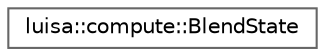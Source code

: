 digraph "类继承关系图"
{
 // LATEX_PDF_SIZE
  bgcolor="transparent";
  edge [fontname=Helvetica,fontsize=10,labelfontname=Helvetica,labelfontsize=10];
  node [fontname=Helvetica,fontsize=10,shape=box,height=0.2,width=0.4];
  rankdir="LR";
  Node0 [id="Node000000",label="luisa::compute::BlendState",height=0.2,width=0.4,color="grey40", fillcolor="white", style="filled",URL="$structluisa_1_1compute_1_1_blend_state.html",tooltip=" "];
}
